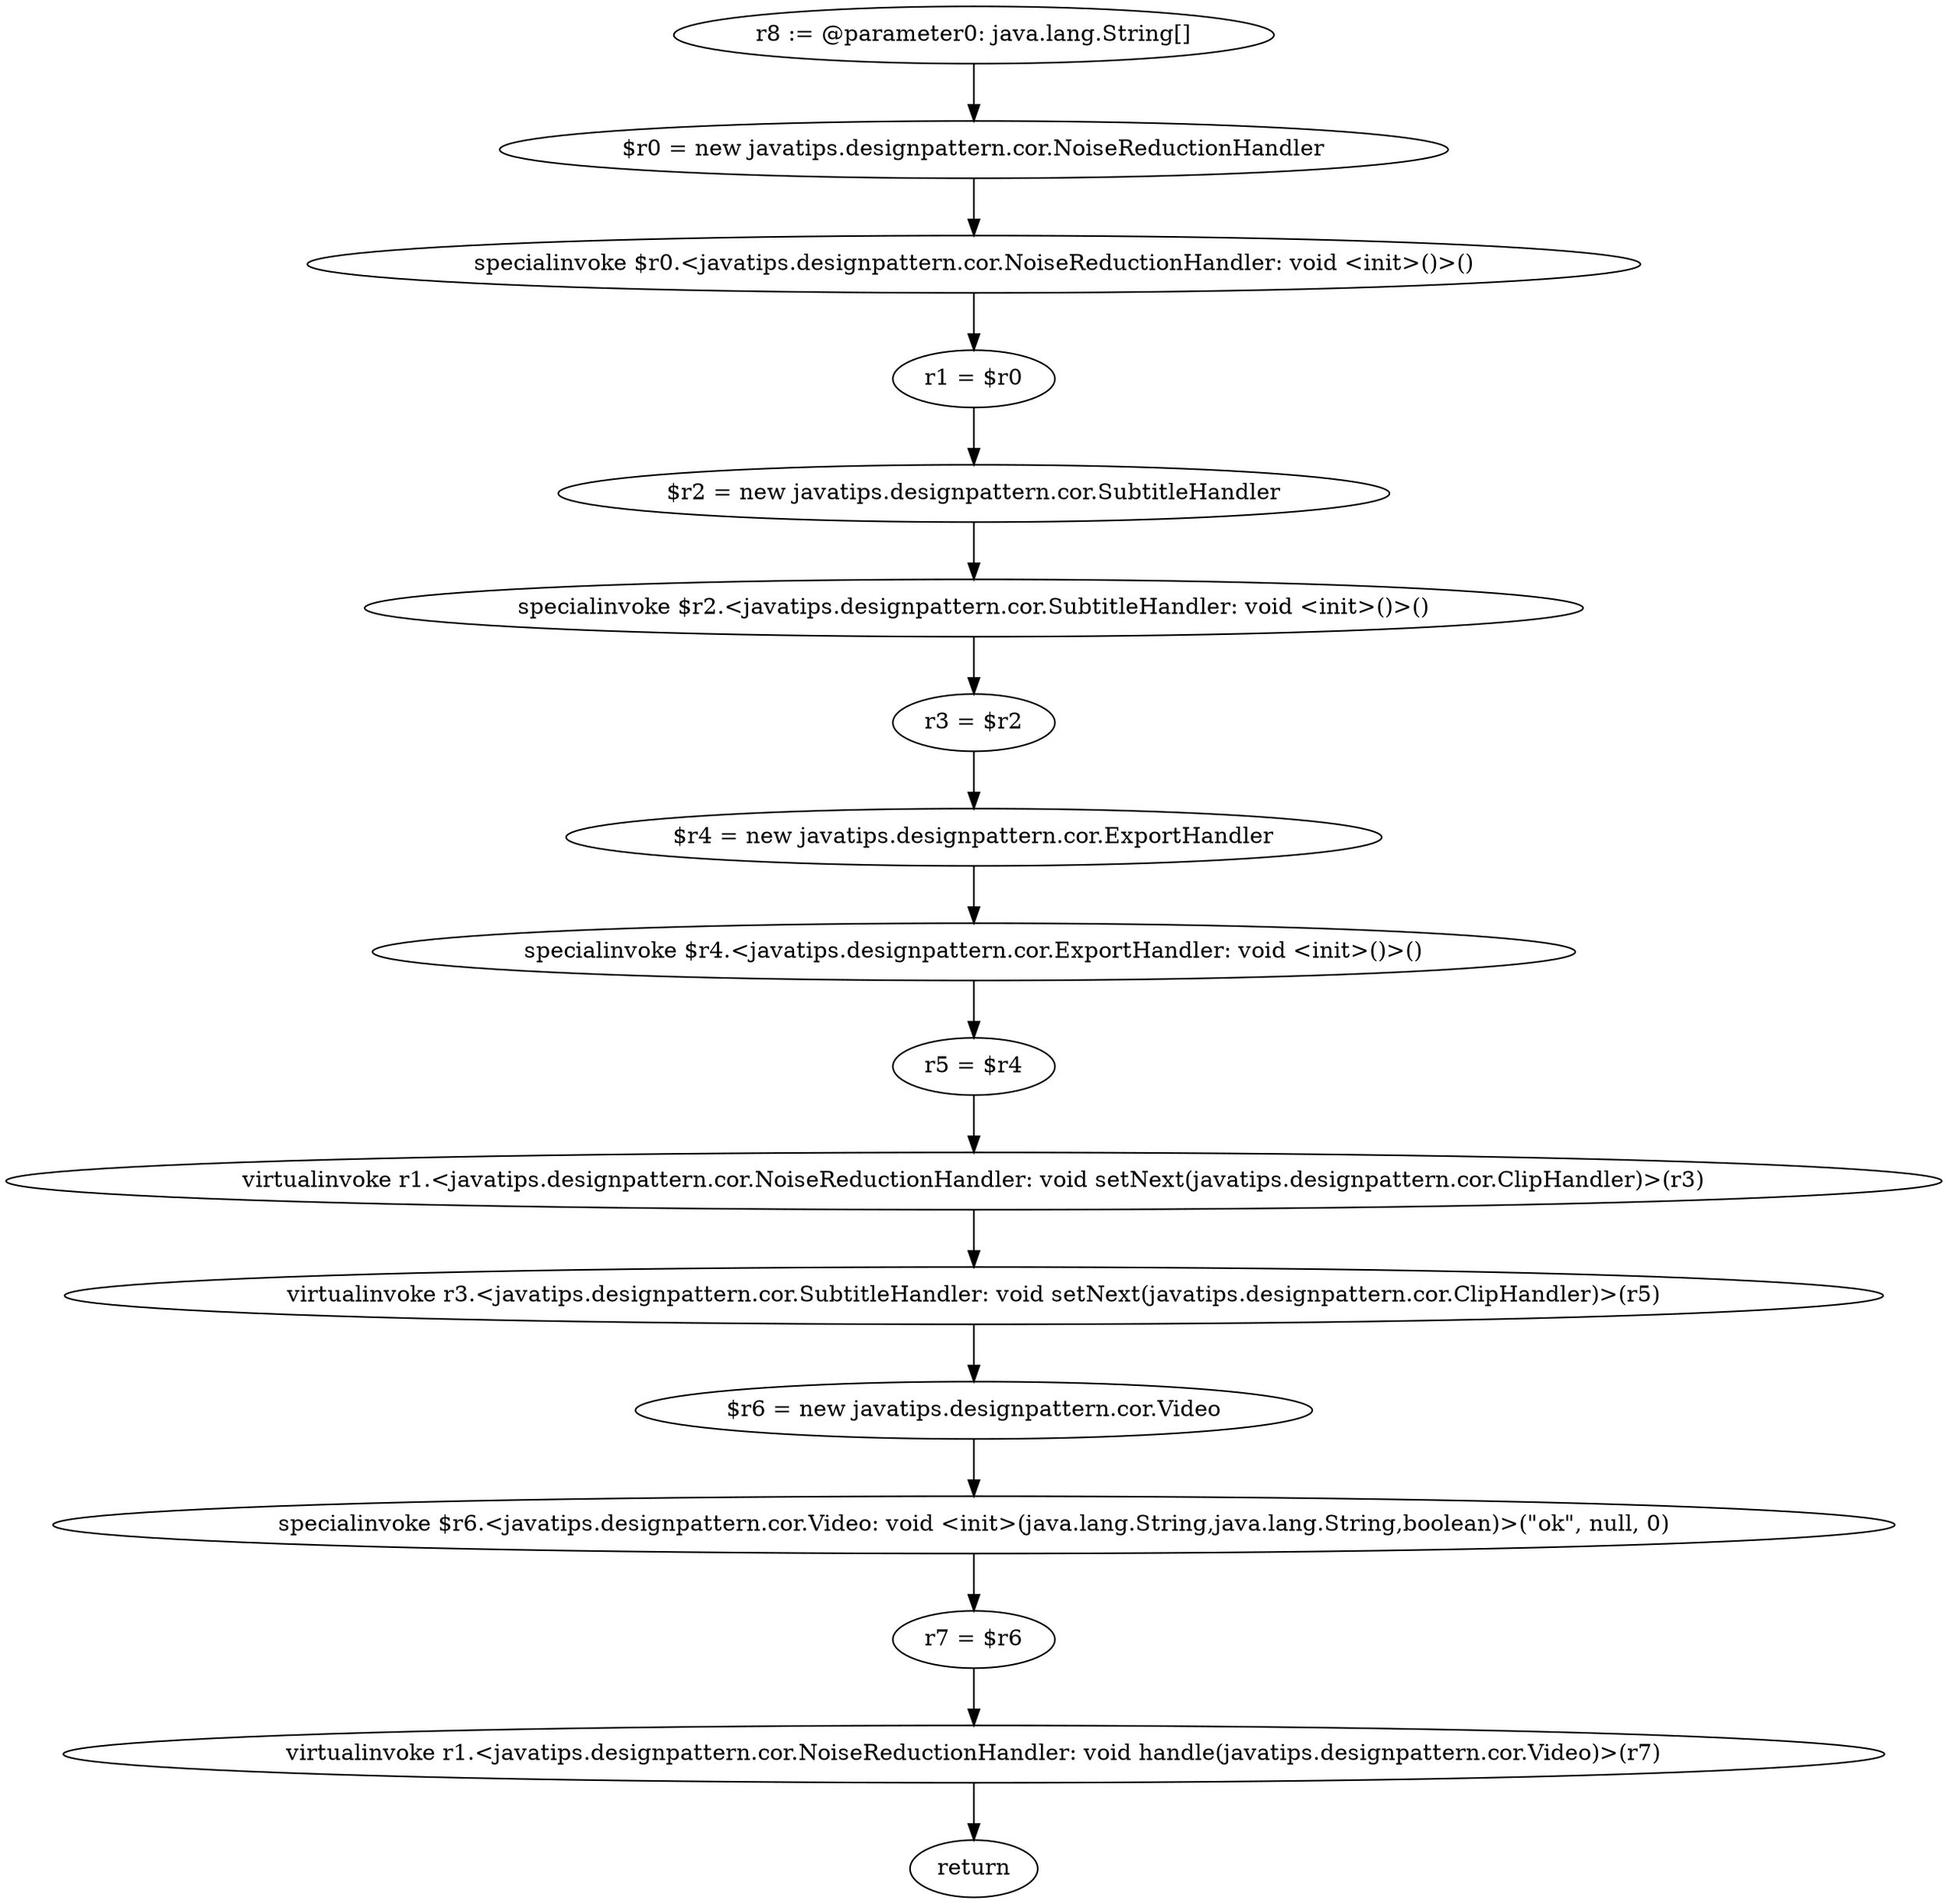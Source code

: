digraph "unitGraph" {
    "r8 := @parameter0: java.lang.String[]"
    "$r0 = new javatips.designpattern.cor.NoiseReductionHandler"
    "specialinvoke $r0.<javatips.designpattern.cor.NoiseReductionHandler: void <init>()>()"
    "r1 = $r0"
    "$r2 = new javatips.designpattern.cor.SubtitleHandler"
    "specialinvoke $r2.<javatips.designpattern.cor.SubtitleHandler: void <init>()>()"
    "r3 = $r2"
    "$r4 = new javatips.designpattern.cor.ExportHandler"
    "specialinvoke $r4.<javatips.designpattern.cor.ExportHandler: void <init>()>()"
    "r5 = $r4"
    "virtualinvoke r1.<javatips.designpattern.cor.NoiseReductionHandler: void setNext(javatips.designpattern.cor.ClipHandler)>(r3)"
    "virtualinvoke r3.<javatips.designpattern.cor.SubtitleHandler: void setNext(javatips.designpattern.cor.ClipHandler)>(r5)"
    "$r6 = new javatips.designpattern.cor.Video"
    "specialinvoke $r6.<javatips.designpattern.cor.Video: void <init>(java.lang.String,java.lang.String,boolean)>(\"ok\", null, 0)"
    "r7 = $r6"
    "virtualinvoke r1.<javatips.designpattern.cor.NoiseReductionHandler: void handle(javatips.designpattern.cor.Video)>(r7)"
    "return"
    "r8 := @parameter0: java.lang.String[]"->"$r0 = new javatips.designpattern.cor.NoiseReductionHandler";
    "$r0 = new javatips.designpattern.cor.NoiseReductionHandler"->"specialinvoke $r0.<javatips.designpattern.cor.NoiseReductionHandler: void <init>()>()";
    "specialinvoke $r0.<javatips.designpattern.cor.NoiseReductionHandler: void <init>()>()"->"r1 = $r0";
    "r1 = $r0"->"$r2 = new javatips.designpattern.cor.SubtitleHandler";
    "$r2 = new javatips.designpattern.cor.SubtitleHandler"->"specialinvoke $r2.<javatips.designpattern.cor.SubtitleHandler: void <init>()>()";
    "specialinvoke $r2.<javatips.designpattern.cor.SubtitleHandler: void <init>()>()"->"r3 = $r2";
    "r3 = $r2"->"$r4 = new javatips.designpattern.cor.ExportHandler";
    "$r4 = new javatips.designpattern.cor.ExportHandler"->"specialinvoke $r4.<javatips.designpattern.cor.ExportHandler: void <init>()>()";
    "specialinvoke $r4.<javatips.designpattern.cor.ExportHandler: void <init>()>()"->"r5 = $r4";
    "r5 = $r4"->"virtualinvoke r1.<javatips.designpattern.cor.NoiseReductionHandler: void setNext(javatips.designpattern.cor.ClipHandler)>(r3)";
    "virtualinvoke r1.<javatips.designpattern.cor.NoiseReductionHandler: void setNext(javatips.designpattern.cor.ClipHandler)>(r3)"->"virtualinvoke r3.<javatips.designpattern.cor.SubtitleHandler: void setNext(javatips.designpattern.cor.ClipHandler)>(r5)";
    "virtualinvoke r3.<javatips.designpattern.cor.SubtitleHandler: void setNext(javatips.designpattern.cor.ClipHandler)>(r5)"->"$r6 = new javatips.designpattern.cor.Video";
    "$r6 = new javatips.designpattern.cor.Video"->"specialinvoke $r6.<javatips.designpattern.cor.Video: void <init>(java.lang.String,java.lang.String,boolean)>(\"ok\", null, 0)";
    "specialinvoke $r6.<javatips.designpattern.cor.Video: void <init>(java.lang.String,java.lang.String,boolean)>(\"ok\", null, 0)"->"r7 = $r6";
    "r7 = $r6"->"virtualinvoke r1.<javatips.designpattern.cor.NoiseReductionHandler: void handle(javatips.designpattern.cor.Video)>(r7)";
    "virtualinvoke r1.<javatips.designpattern.cor.NoiseReductionHandler: void handle(javatips.designpattern.cor.Video)>(r7)"->"return";
}
